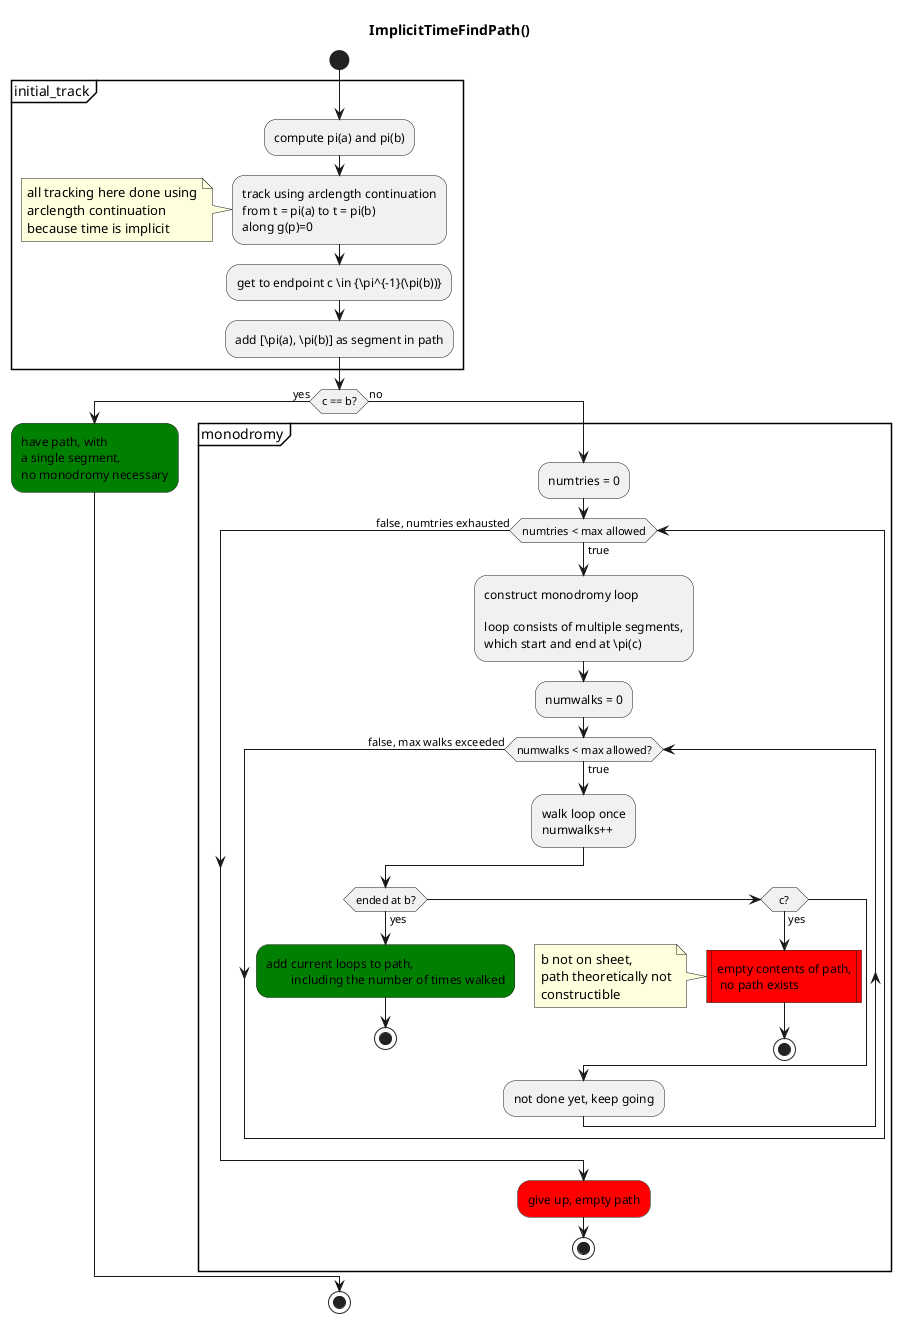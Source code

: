 


@startuml


title ImplicitTimeFindPath()



start
partition initial_track {
:compute pi(a) and pi(b);

:track using arclength continuation
from t = pi(a) to t = pi(b)
along g(p)=0;
note
	all tracking here done using
	arclength continuation
	because time is implicit
end note

:get to endpoint c \in {\pi^{-1}(\pi(b))};

:add [\pi(a), \pi(b)] as segment in path;
}
if (c == b?) then (yes)
	#green:have path, with
	a single segment,
	no monodromy necessary;
else (no)
partition monodromy {
	:numtries = 0;
	while (numtries < max allowed) is (true)
		:construct monodromy loop

		loop consists of multiple segments,
		which start and end at \pi(c);
		:numwalks = 0;
		while (numwalks < max allowed?) is (true)
			:walk loop once
			numwalks++;
			if (ended at b?) then (yes)
				#green:add current loops to path,
					including the number of times walked;
				stop
			elseif (c?) then (yes)
				#red:empty contents of path,
				 no path exists|
				note
					b not on sheet,
					path theoretically not
					constructible
				end note
				stop
			endif
:not done yet, keep going;
		endwhile (false, max walks exceeded)
	endwhile (false, numtries exhausted)
	#red:give up, empty path;
	stop
}
endif


stop


@enduml



